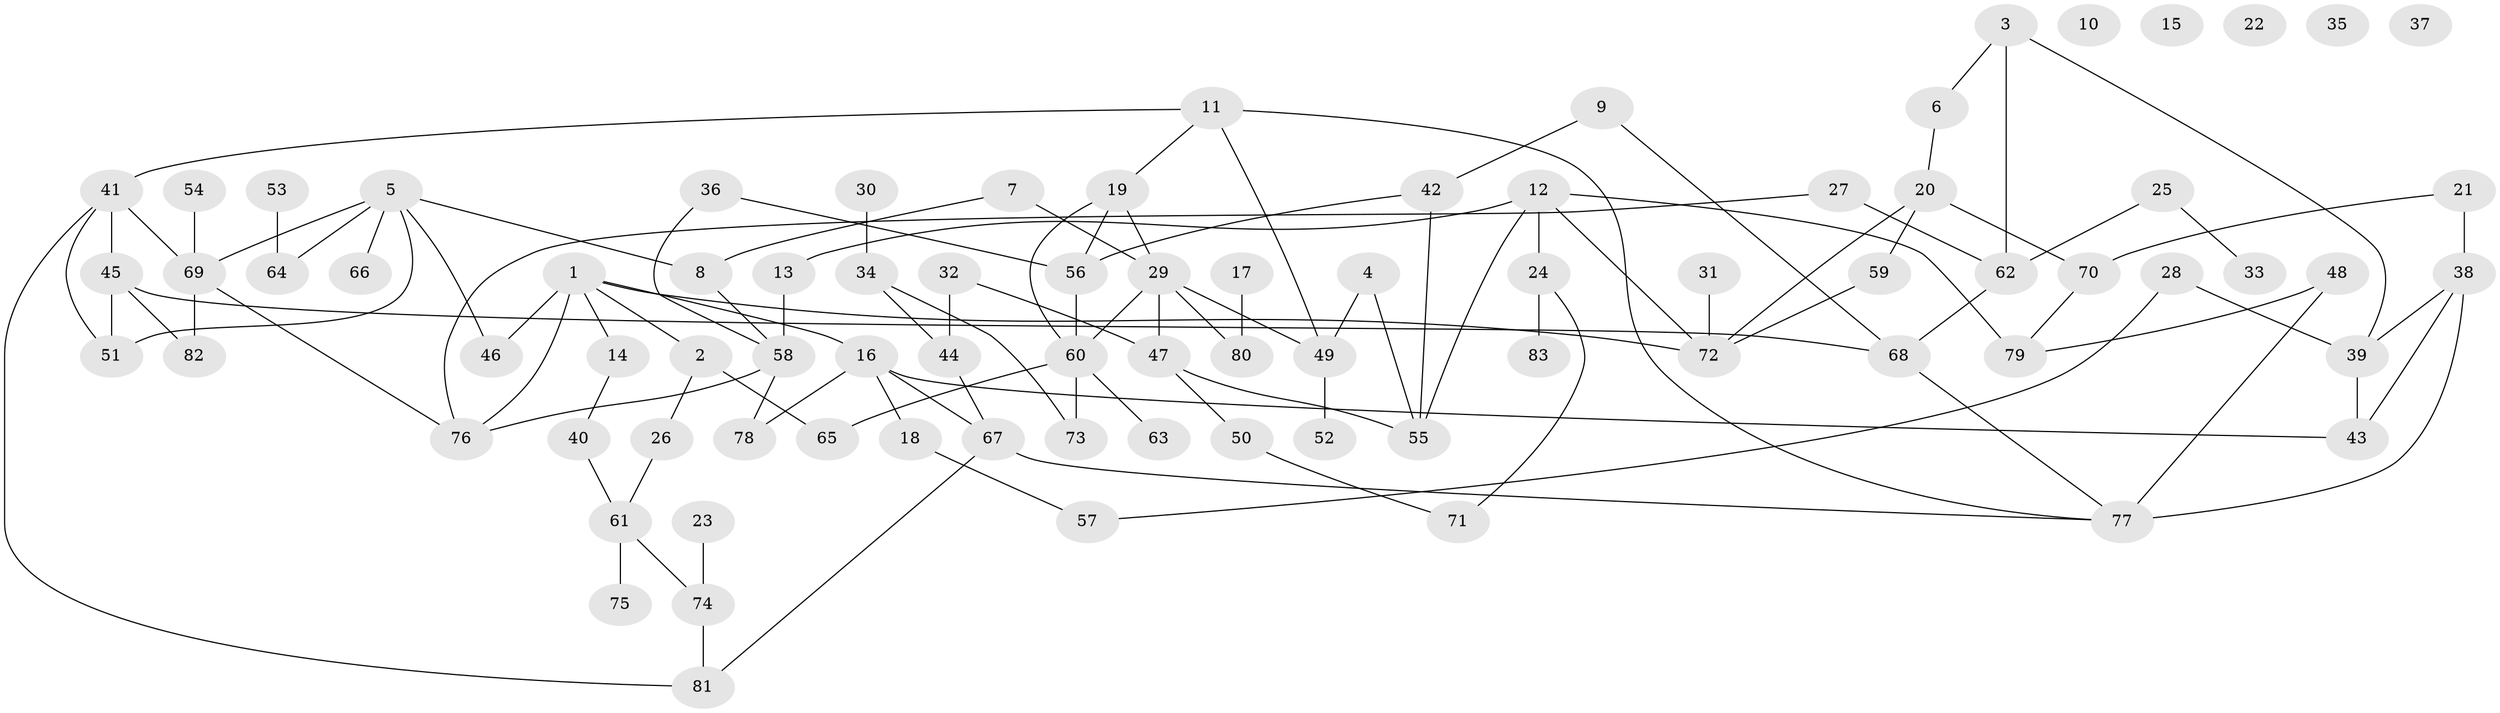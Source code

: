 // coarse degree distribution, {9: 0.017857142857142856, 3: 0.14285714285714285, 5: 0.14285714285714285, 4: 0.10714285714285714, 7: 0.017857142857142856, 2: 0.26785714285714285, 6: 0.07142857142857142, 0: 0.08928571428571429, 1: 0.14285714285714285}
// Generated by graph-tools (version 1.1) at 2025/23/03/03/25 07:23:29]
// undirected, 83 vertices, 112 edges
graph export_dot {
graph [start="1"]
  node [color=gray90,style=filled];
  1;
  2;
  3;
  4;
  5;
  6;
  7;
  8;
  9;
  10;
  11;
  12;
  13;
  14;
  15;
  16;
  17;
  18;
  19;
  20;
  21;
  22;
  23;
  24;
  25;
  26;
  27;
  28;
  29;
  30;
  31;
  32;
  33;
  34;
  35;
  36;
  37;
  38;
  39;
  40;
  41;
  42;
  43;
  44;
  45;
  46;
  47;
  48;
  49;
  50;
  51;
  52;
  53;
  54;
  55;
  56;
  57;
  58;
  59;
  60;
  61;
  62;
  63;
  64;
  65;
  66;
  67;
  68;
  69;
  70;
  71;
  72;
  73;
  74;
  75;
  76;
  77;
  78;
  79;
  80;
  81;
  82;
  83;
  1 -- 2;
  1 -- 14;
  1 -- 16;
  1 -- 46;
  1 -- 72;
  1 -- 76;
  2 -- 26;
  2 -- 65;
  3 -- 6;
  3 -- 39;
  3 -- 62;
  4 -- 49;
  4 -- 55;
  5 -- 8;
  5 -- 46;
  5 -- 51;
  5 -- 64;
  5 -- 66;
  5 -- 69;
  6 -- 20;
  7 -- 8;
  7 -- 29;
  8 -- 58;
  9 -- 42;
  9 -- 68;
  11 -- 19;
  11 -- 41;
  11 -- 49;
  11 -- 77;
  12 -- 13;
  12 -- 24;
  12 -- 55;
  12 -- 72;
  12 -- 79;
  13 -- 58;
  14 -- 40;
  16 -- 18;
  16 -- 43;
  16 -- 67;
  16 -- 78;
  17 -- 80;
  18 -- 57;
  19 -- 29;
  19 -- 56;
  19 -- 60;
  20 -- 59;
  20 -- 70;
  20 -- 72;
  21 -- 38;
  21 -- 70;
  23 -- 74;
  24 -- 71;
  24 -- 83;
  25 -- 33;
  25 -- 62;
  26 -- 61;
  27 -- 62;
  27 -- 76;
  28 -- 39;
  28 -- 57;
  29 -- 47;
  29 -- 49;
  29 -- 60;
  29 -- 80;
  30 -- 34;
  31 -- 72;
  32 -- 44;
  32 -- 47;
  34 -- 44;
  34 -- 73;
  36 -- 56;
  36 -- 58;
  38 -- 39;
  38 -- 43;
  38 -- 77;
  39 -- 43;
  40 -- 61;
  41 -- 45;
  41 -- 51;
  41 -- 69;
  41 -- 81;
  42 -- 55;
  42 -- 56;
  44 -- 67;
  45 -- 51;
  45 -- 68;
  45 -- 82;
  47 -- 50;
  47 -- 55;
  48 -- 77;
  48 -- 79;
  49 -- 52;
  50 -- 71;
  53 -- 64;
  54 -- 69;
  56 -- 60;
  58 -- 76;
  58 -- 78;
  59 -- 72;
  60 -- 63;
  60 -- 65;
  60 -- 73;
  61 -- 74;
  61 -- 75;
  62 -- 68;
  67 -- 77;
  67 -- 81;
  68 -- 77;
  69 -- 76;
  69 -- 82;
  70 -- 79;
  74 -- 81;
}

